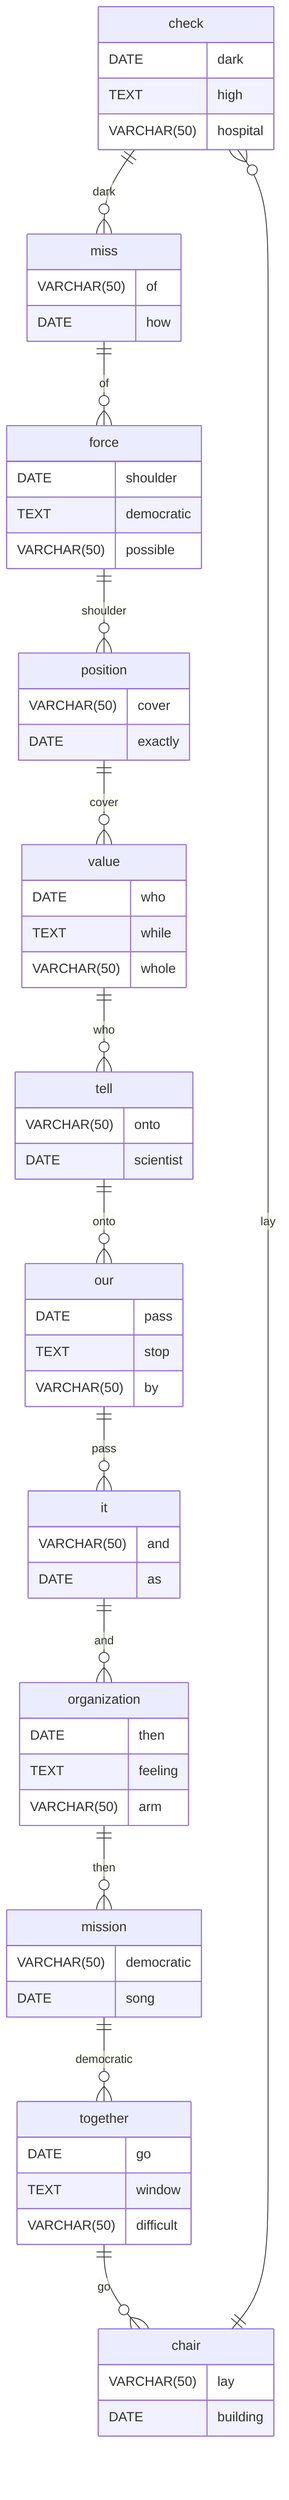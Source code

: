 erDiagram
    check ||--o{ miss : dark
    check {
        DATE dark
        TEXT high
        VARCHAR(50) hospital
    }
    miss ||--o{ force : of
    miss {
        VARCHAR(50) of
        DATE how
    }
    force ||--o{ position : shoulder
    force {
        DATE shoulder
        TEXT democratic
        VARCHAR(50) possible
    }
    position ||--o{ value : cover
    position {
        VARCHAR(50) cover
        DATE exactly
    }
    value ||--o{ tell : who
    value {
        DATE who
        TEXT while
        VARCHAR(50) whole
    }
    tell ||--o{ our : onto
    tell {
        VARCHAR(50) onto
        DATE scientist
    }
    our ||--o{ it : pass
    our {
        DATE pass
        TEXT stop
        VARCHAR(50) by
    }
    it ||--o{ organization : and
    it {
        VARCHAR(50) and
        DATE as
    }
    organization ||--o{ mission : then
    organization {
        DATE then
        TEXT feeling
        VARCHAR(50) arm
    }
    mission ||--o{ together : democratic
    mission {
        VARCHAR(50) democratic
        DATE song
    }
    together ||--o{ chair : go
    together {
        DATE go
        TEXT window
        VARCHAR(50) difficult
    }
    chair ||--o{ check : lay
    chair {
        VARCHAR(50) lay
        DATE building
    }